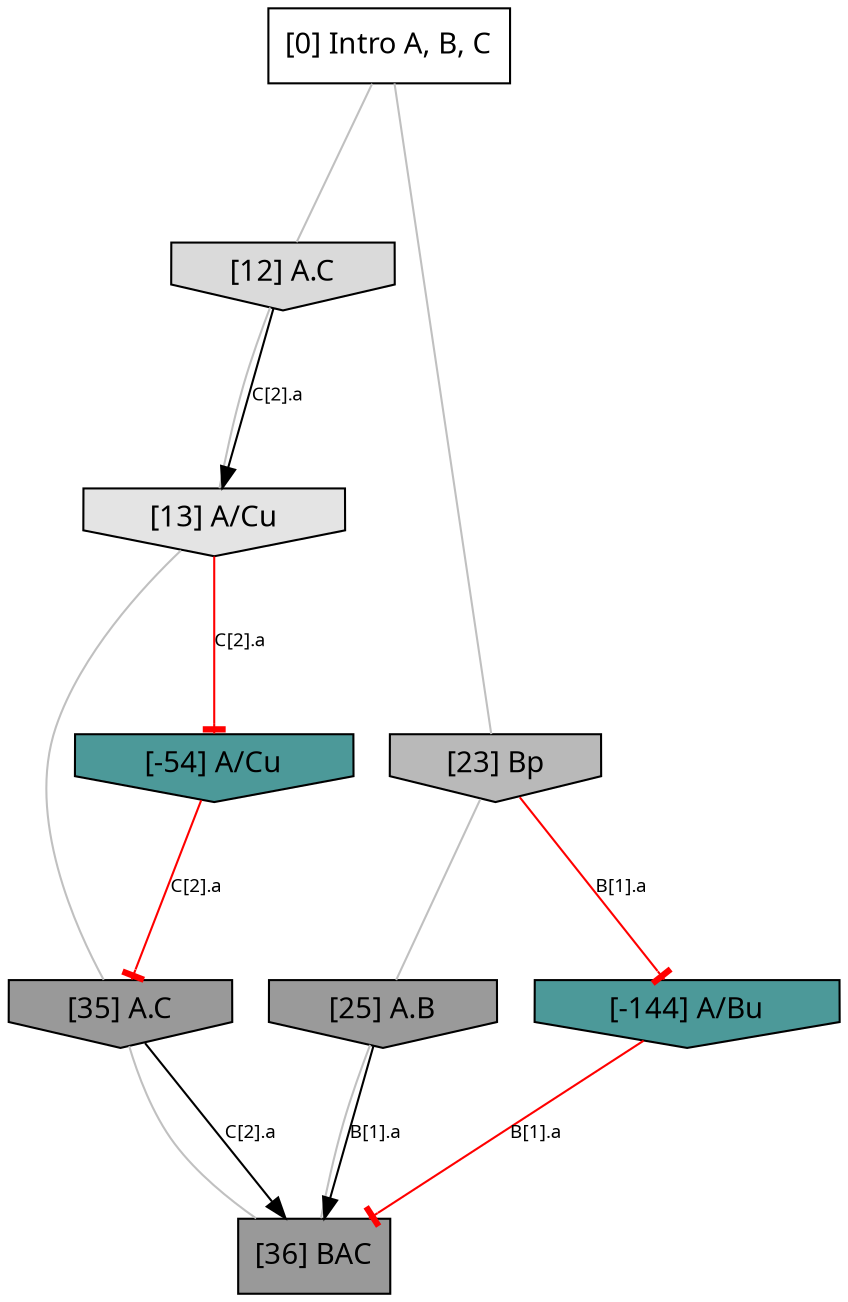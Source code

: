 digraph G{
  rankdir="TB";
  ranksep=1.00;
  node [fontname="CMU Serif"];
  edge [fontname="CMU Serif"];
  
  /* EVENT : 0
     TESTS : 
     MODS  : A[0] := true, B[1] := true, B[1].a := u, C[2] := true,
             C[2].a := u, C[2].a := free, C[2].a := u, B[1].a := free,
             B[1].a := u, A[0].c := free, A[0].b := free
  */
  0 [label="[0] Intro A, B, C", shape=rectangle, style=filled, fillcolor="0.000 0.000 1.000"]
  
  /* EVENT : 12
     TESTS : C[2] = true, C[2].a = free, A[0] = true, A[0].c = free
     MODS  : C[2].a := bound(A[0].c), A[0].c := bound(C[2].a)
  */
  12 [label="[12] A.C", shape=invhouse, style=filled, fillcolor="0.000 0.000 0.893"]
  
  /* EVENT : 13
     TESTS : A[0] = true, C[2] = true, C[2].a = u, C[2].a = bound(A[0].c)
     MODS  : C[2].a := free, A[0].c := free
  */
  13 [label="[13] A/Cu", shape=invhouse, style=filled, fillcolor="0.000 0.000 0.891"]
  
  /* EVENT : 23
     TESTS : B[1] = true, B[1].a = u, B[1].a = free
     MODS  : B[1].a := p
  */
  23 [label="[23] Bp", shape=invhouse, style=filled, fillcolor="0.000 0.000 0.726"]
  
  /* EVENT : 25
     TESTS : B[1] = true, B[1].a = free, A[0] = true, A[0].b = free
     MODS  : B[1].a := bound(A[0].b), A[0].b := bound(B[1].a)
  */
  25 [label="[25] A.B", shape=invhouse, style=filled, fillcolor="0.000 0.000 0.710"]
  
  /* EVENT : 35
     TESTS : C[2] = true, C[2].a = free, A[0] = true, A[0].c = free
     MODS  : C[2].a := bound(A[0].c), A[0].c := bound(C[2].a)
  */
  35 [label="[35] A.C", shape=invhouse, style=filled, fillcolor="0.000 0.000 0.600"]
  
  /* EVENT : 36
     TESTS : B[1].a = bound(A[0].b), B[1] = true, C[2].a = bound(A[0].c),
             C[2] = true, A[0] = true
     MODS  : 
  */
  36 [label="[36] BAC", shape=rectangle, style=filled, fillcolor="0.000 0.000 0.600"]
  
  35 -> 36 [dir=none, color=grey] 
  25 -> 36 [dir=none, color=grey] 
  23 -> 25 [dir=none, color=grey] 
  13 -> 35 [dir=none, color=grey] 
  12 -> 13 [dir=none, color=grey] 
  0 -> 12 [dir=none, color=grey] 
  0 -> 23 [dir=none, color=grey] 
  
  12 -> 13 [label="C[2].a", fontsize=9] // C[2].a = bound(A[0].c)
  25 -> 36 [label="B[1].a", fontsize=9] // B[1].a = bound(A[0].b)
  35 -> 36 [label="C[2].a", fontsize=9] // C[2].a = bound(A[0].c)
  
  
  /* EVENT : 0
     TESTS : 
     MODS  : A[0] := true, B[1] := true, B[1].a := u, C[2] := true,
             C[2].a := u, C[2].a := free, C[2].a := u, B[1].a := free,
             B[1].a := u, A[0].c := free, A[0].b := free
  */
  0 [label="[0] Intro A, B, C", shape=rectangle, style=filled, fillcolor="0.000 0.000 1.000"]
  
  /* EVENT : 25
     TESTS : B[1] = true, B[1].a = free, A[0] = true, A[0].b = free
     MODS  : B[1].a := bound(A[0].b), A[0].b := bound(B[1].a)
  */
  25 [label="[25] A.B", shape=invhouse, style=filled, fillcolor="0.000 0.000 0.602"]
  
  /* EVENT : -144
     TESTS : A[0] = true, B[1] = true, B[1].a = u, B[1].a = bound(A[0].b)
     MODS  : B[1].a := free, A[0].b := free
  */
  -144 [label="[-144] A/Bu", shape=invhouse, style=filled, fillcolor="0.500 0.500 0.600"]
  
  
  23 -> -144 [label="B[1].a", fontsize=9, arrowhead="tee", color="red"] 
  // B[1].a = u
  -144 -> 36 [label="B[1].a", fontsize=9, arrowhead="tee", color="red"] 
  // B[1].a = bound(A[0].b)
  
  
  
  /* EVENT : 0
     TESTS : 
     MODS  : A[0] := true, B[1] := true, B[1].a := u, C[2] := true,
             C[2].a := u, C[2].a := free, C[2].a := u, B[1].a := free,
             B[1].a := u, A[0].c := free, A[0].b := free
  */
  0 [label="[0] Intro A, B, C", shape=rectangle, style=filled, fillcolor="0.000 0.000 1.000"]
  
  /* EVENT : 12
     TESTS : C[2] = true, C[2].a = free, A[0] = true, A[0].c = free
     MODS  : C[2].a := bound(A[0].c), A[0].c := bound(C[2].a)
  */
  12 [label="[12] A.C", shape=invhouse, style=filled, fillcolor="0.000 0.000 0.853"]
  
  /* EVENT : -54
     TESTS : A[0] = true, C[2] = true, C[2].a = u, C[2].a = bound(A[0].c)
     MODS  : C[2].a := free, A[0].c := free
  */
  -54 [label="[-54] A/Cu", shape=invhouse, style=filled, fillcolor="0.500 0.500 0.600"]
  
  
  13 -> -54 [label="C[2].a", fontsize=9, arrowhead="tee", color="red"] 
  // C[2].a = bound(A[0].c)
  -54 -> 35 [label="C[2].a", fontsize=9, arrowhead="tee", color="red"] 
  // C[2].a = bound(A[0].c)
  
  
  
  
  }
